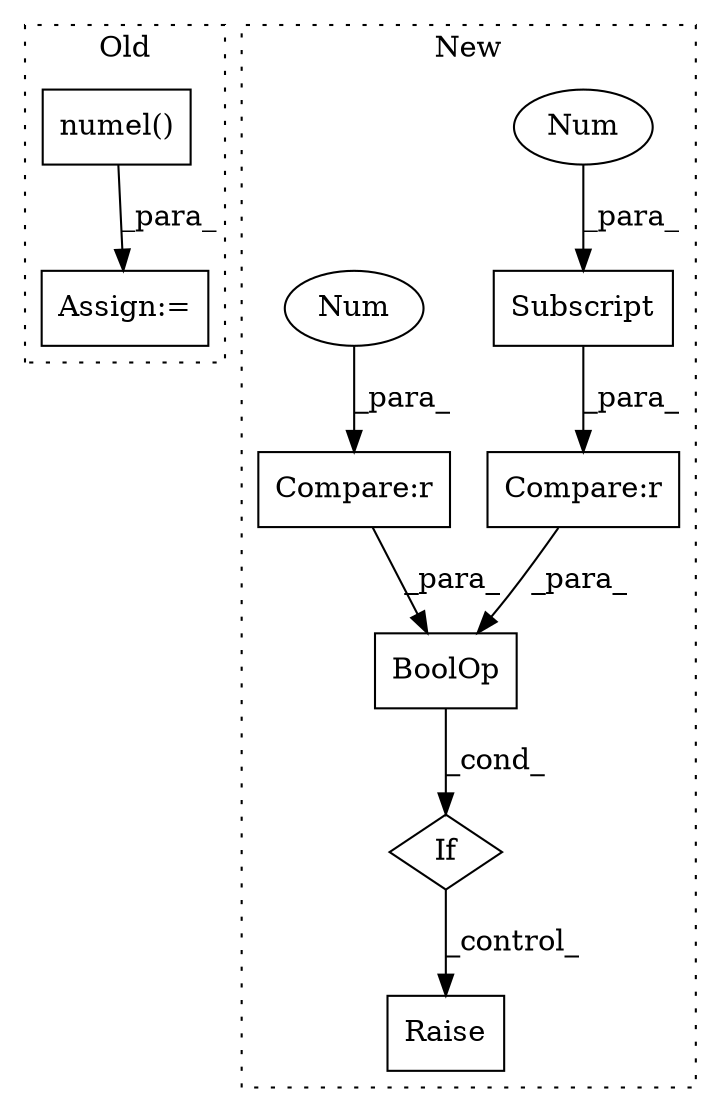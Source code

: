 digraph G {
subgraph cluster0 {
1 [label="numel()" a="75" s="1711" l="13" shape="box"];
10 [label="Assign:=" a="68" s="1708" l="3" shape="box"];
label = "Old";
style="dotted";
}
subgraph cluster1 {
2 [label="Raise" a="91" s="1865" l="6" shape="box"];
3 [label="If" a="96" s="1758" l="3" shape="diamond"];
4 [label="BoolOp" a="72" s="1761" l="94" shape="box"];
5 [label="Compare:r" a="40" s="1824" l="30" shape="box"];
6 [label="Subscript" a="63" s="1839,0" l="15,0" shape="box"];
7 [label="Num" a="76" s="1851" l="2" shape="ellipse"];
8 [label="Compare:r" a="40" s="1804" l="15" shape="box"];
9 [label="Num" a="76" s="1818" l="1" shape="ellipse"];
label = "New";
style="dotted";
}
1 -> 10 [label="_para_"];
3 -> 2 [label="_control_"];
4 -> 3 [label="_cond_"];
5 -> 4 [label="_para_"];
6 -> 5 [label="_para_"];
7 -> 6 [label="_para_"];
8 -> 4 [label="_para_"];
9 -> 8 [label="_para_"];
}
